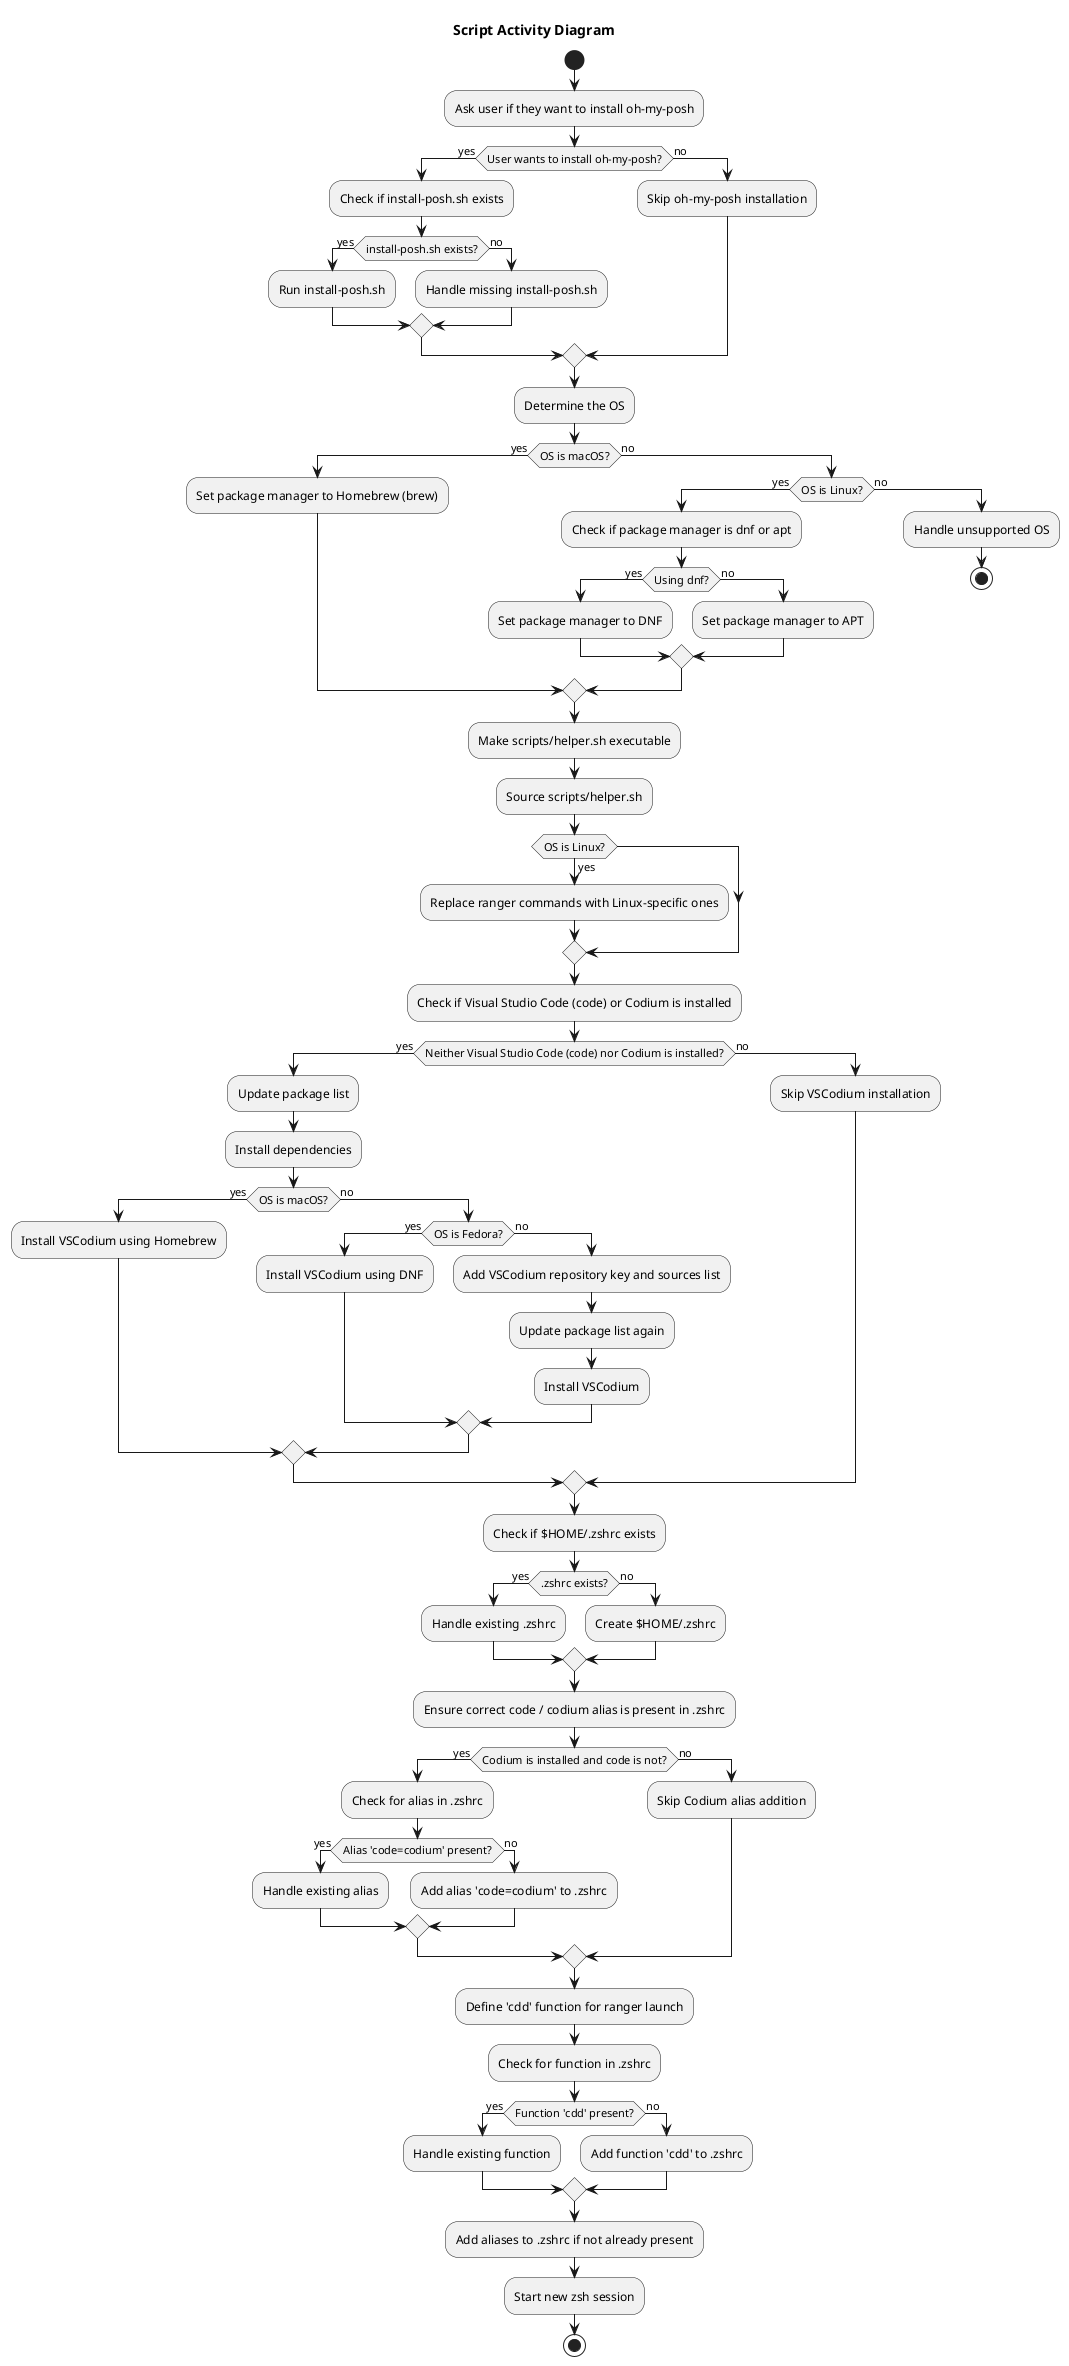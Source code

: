 @startuml
title Script Activity Diagram

start

:Ask user if they want to install oh-my-posh;
if (User wants to install oh-my-posh?) then (yes)
    :Check if install-posh.sh exists;
    if (install-posh.sh exists?) then (yes)
        :Run install-posh.sh;
    else (no)
        :Handle missing install-posh.sh;
    endif
else (no)
    :Skip oh-my-posh installation;
endif

:Determine the OS;
if (OS is macOS?) then (yes)
    :Set package manager to Homebrew (brew);
else (no)
    if (OS is Linux?) then (yes)
        :Check if package manager is dnf or apt;
        if (Using dnf?) then (yes)
            :Set package manager to DNF;
        else (no)
            :Set package manager to APT;
        endif
    else (no)
        :Handle unsupported OS;
        stop
    endif
endif

:Make scripts/helper.sh executable;
:Source scripts/helper.sh;

if (OS is Linux?) then (yes)
    :Replace ranger commands with Linux-specific ones;
endif

:Check if Visual Studio Code (code) or Codium is installed;
if (Neither Visual Studio Code (code) nor Codium is installed?) then (yes)
    :Update package list;
    :Install dependencies;
    if (OS is macOS?) then (yes)
        :Install VSCodium using Homebrew;
    else (no)
        if (OS is Fedora?) then (yes)
            :Install VSCodium using DNF;
        else (no)
            :Add VSCodium repository key and sources list;
            :Update package list again;
            :Install VSCodium;
        endif
    endif
else (no)
    :Skip VSCodium installation;
endif

:Check if $HOME/.zshrc exists;
if (.zshrc exists?) then (yes)
    :Handle existing .zshrc;
else (no)
    :Create $HOME/.zshrc;
endif

:Ensure correct code / codium alias is present in .zshrc;
if (Codium is installed and code is not?) then (yes)
    :Check for alias in .zshrc;
    if (Alias 'code=codium' present?) then (yes)
        :Handle existing alias;
    else (no)
        :Add alias 'code=codium' to .zshrc;
    endif
else (no)
    :Skip Codium alias addition;
endif

:Define 'cdd' function for ranger launch;
:Check for function in .zshrc;
if (Function 'cdd' present?) then (yes)
    :Handle existing function;
else (no)
    :Add function 'cdd' to .zshrc;
endif

:Add aliases to .zshrc if not already present;

:Start new zsh session;

stop

@enduml